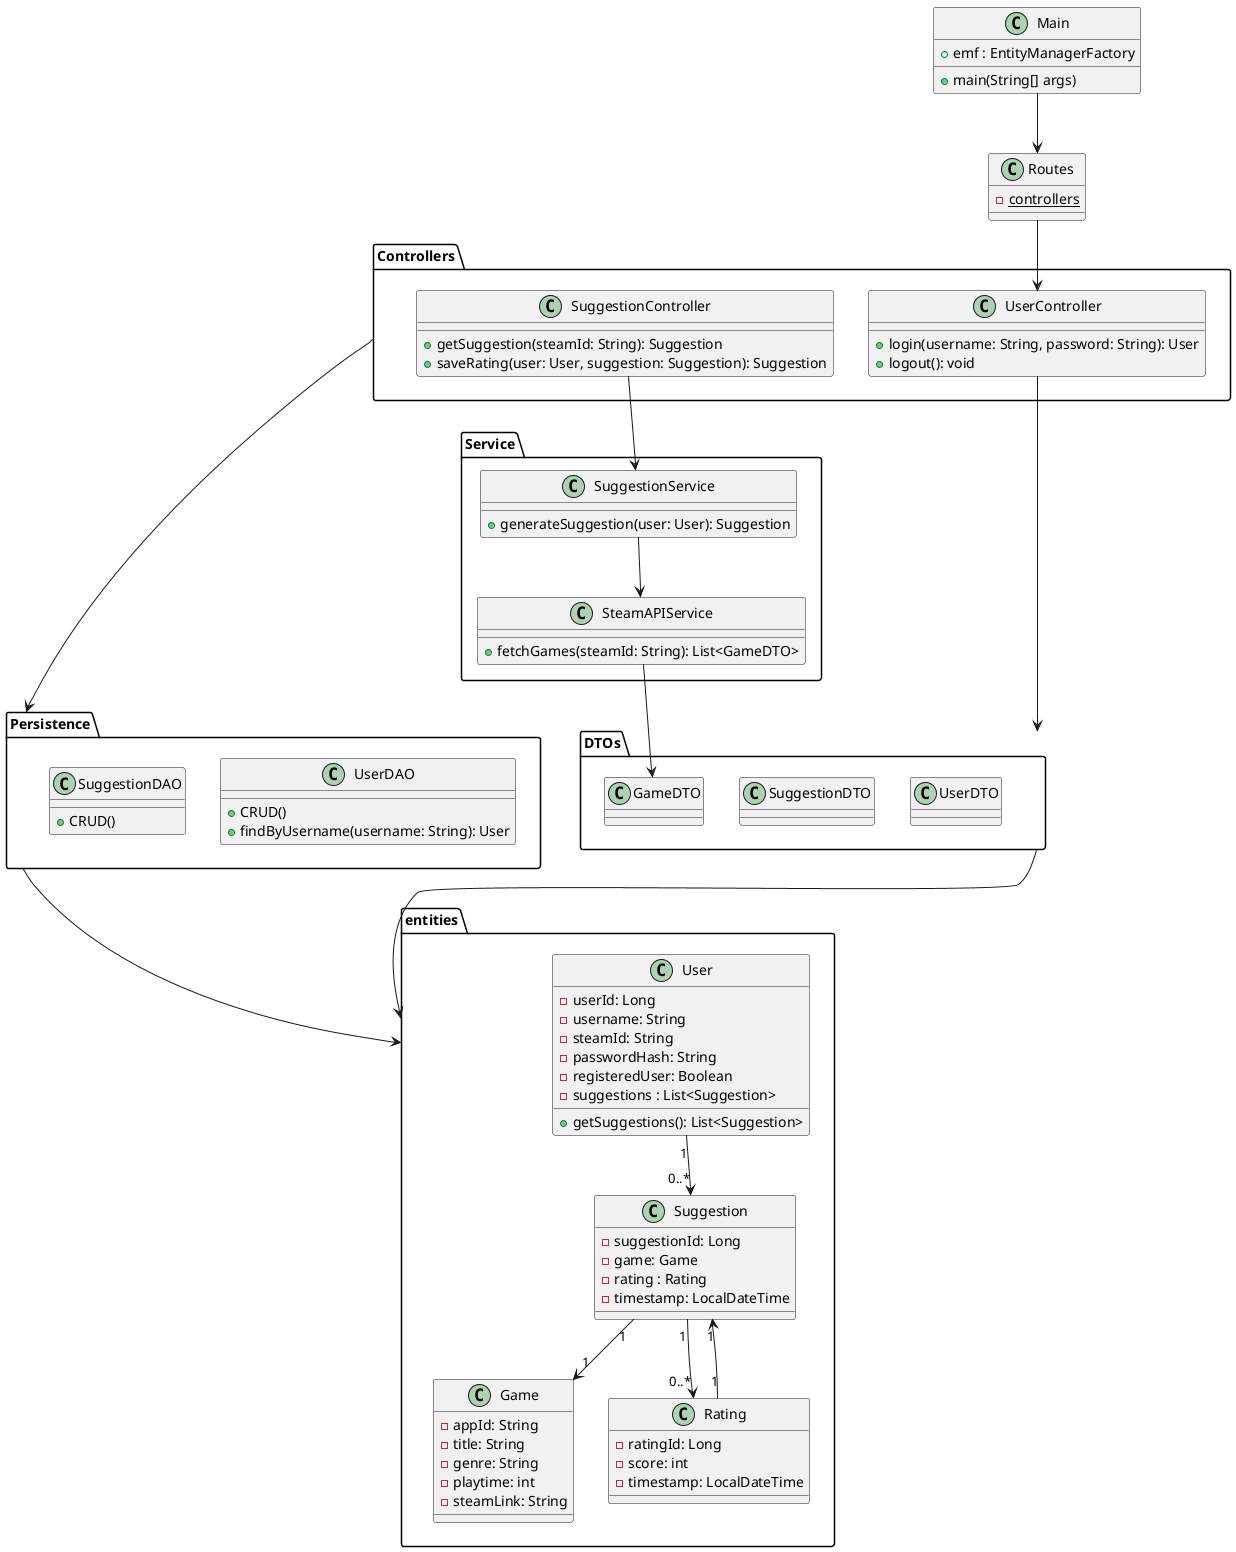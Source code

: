 @startuml

package entities {
' =======================
' MODEL (JPA Entities)
' =======================
class User {
  - userId: Long
  - username: String
  - steamId: String
  - passwordHash: String
  - registeredUser: Boolean
  - suggestions : List<Suggestion>
  + getSuggestions(): List<Suggestion>
}

class Game {
  - appId: String
  - title: String
  - genre: String
  - playtime: int
  - steamLink: String
}

class Suggestion {
  - suggestionId: Long
  - game: Game
  - rating : Rating
  - timestamp: LocalDateTime
}

class Rating {
  - ratingId: Long
  - score: int
  - timestamp: LocalDateTime
}
}

' =======================
' MODEL (DTOs)
' =======================

package DTOs {

class UserDTO{}
class SuggestionDTO{}
class GameDTO{}

}

' =======================
' REPOSITORIES (JPA)
' =======================
package Persistence {
class UserDAO {
   + CRUD()
  + findByUsername(username: String): User
}
class SuggestionDAO {
  + CRUD()
}
}


' =======================
' SERVICES
' =======================
package Service  {
class SteamAPIService {
  + fetchGames(steamId: String): List<GameDTO>
}

class SuggestionService {
  + generateSuggestion(user: User): Suggestion
}
}


' =======================
' CONTROLLERS (MVC)
' =======================
package Controllers{
class UserController {
  + login(username: String, password: String): User
  + logout(): void
}
class SuggestionController {
  + getSuggestion(steamId: String): Suggestion
  + saveRating(user: User, suggestion: Suggestion): Suggestion
}
}



class Routes{
- {static} controllers
}

class Main{
+ emf : EntityManagerFactory
+ main(String[] args)
}

' =======================
' RELATIONSHIPS
' =======================
User "1" --> "0..*" Suggestion
Suggestion "1" --> "1" Game
Suggestion "1" --> "0..*" Rating
Rating "1" --> "1" Suggestion

SuggestionController --> SuggestionService


SuggestionService --> SteamAPIService
SteamAPIService --> GameDTO

UserController --> DTOs
Persistence --> entities
DTOs --> entities
Main --> Routes
Routes --> UserController
Controllers --> Persistence


@enduml
